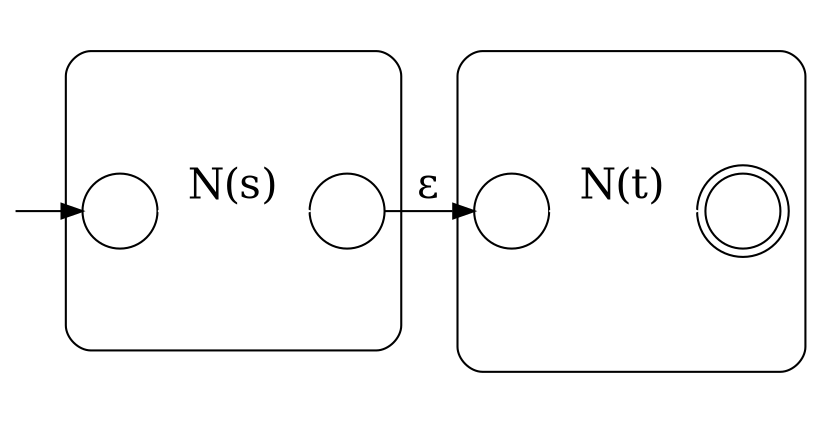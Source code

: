 digraph G 
 { 
 ratio=0.5;
 rankdir=LR;
 ranksep=0.4;
subgraph cluster_1{
	0 [shape=circle,fontsize=40,label=""]
	1 [shape=circle,fontsize=40,label=""]
	0 -> 1 [color=white,label="N(s)",fontsize=20];
	graph[style=rounded];
}
subgraph cluster_2 {
	2 [shape=circle,fontsize=40,label=""]
	3 [shape=doublecircle,fontsize=40,label=""]
	2 -> 3 [color=white,label="N(t)",fontsize=20];
	graph[style=rounded];
}
node [shape = point, color=white, fontcolor=white]; start;
start -> 0;
1 -> 2 [label="&epsilon;",fontsize=20];
}
